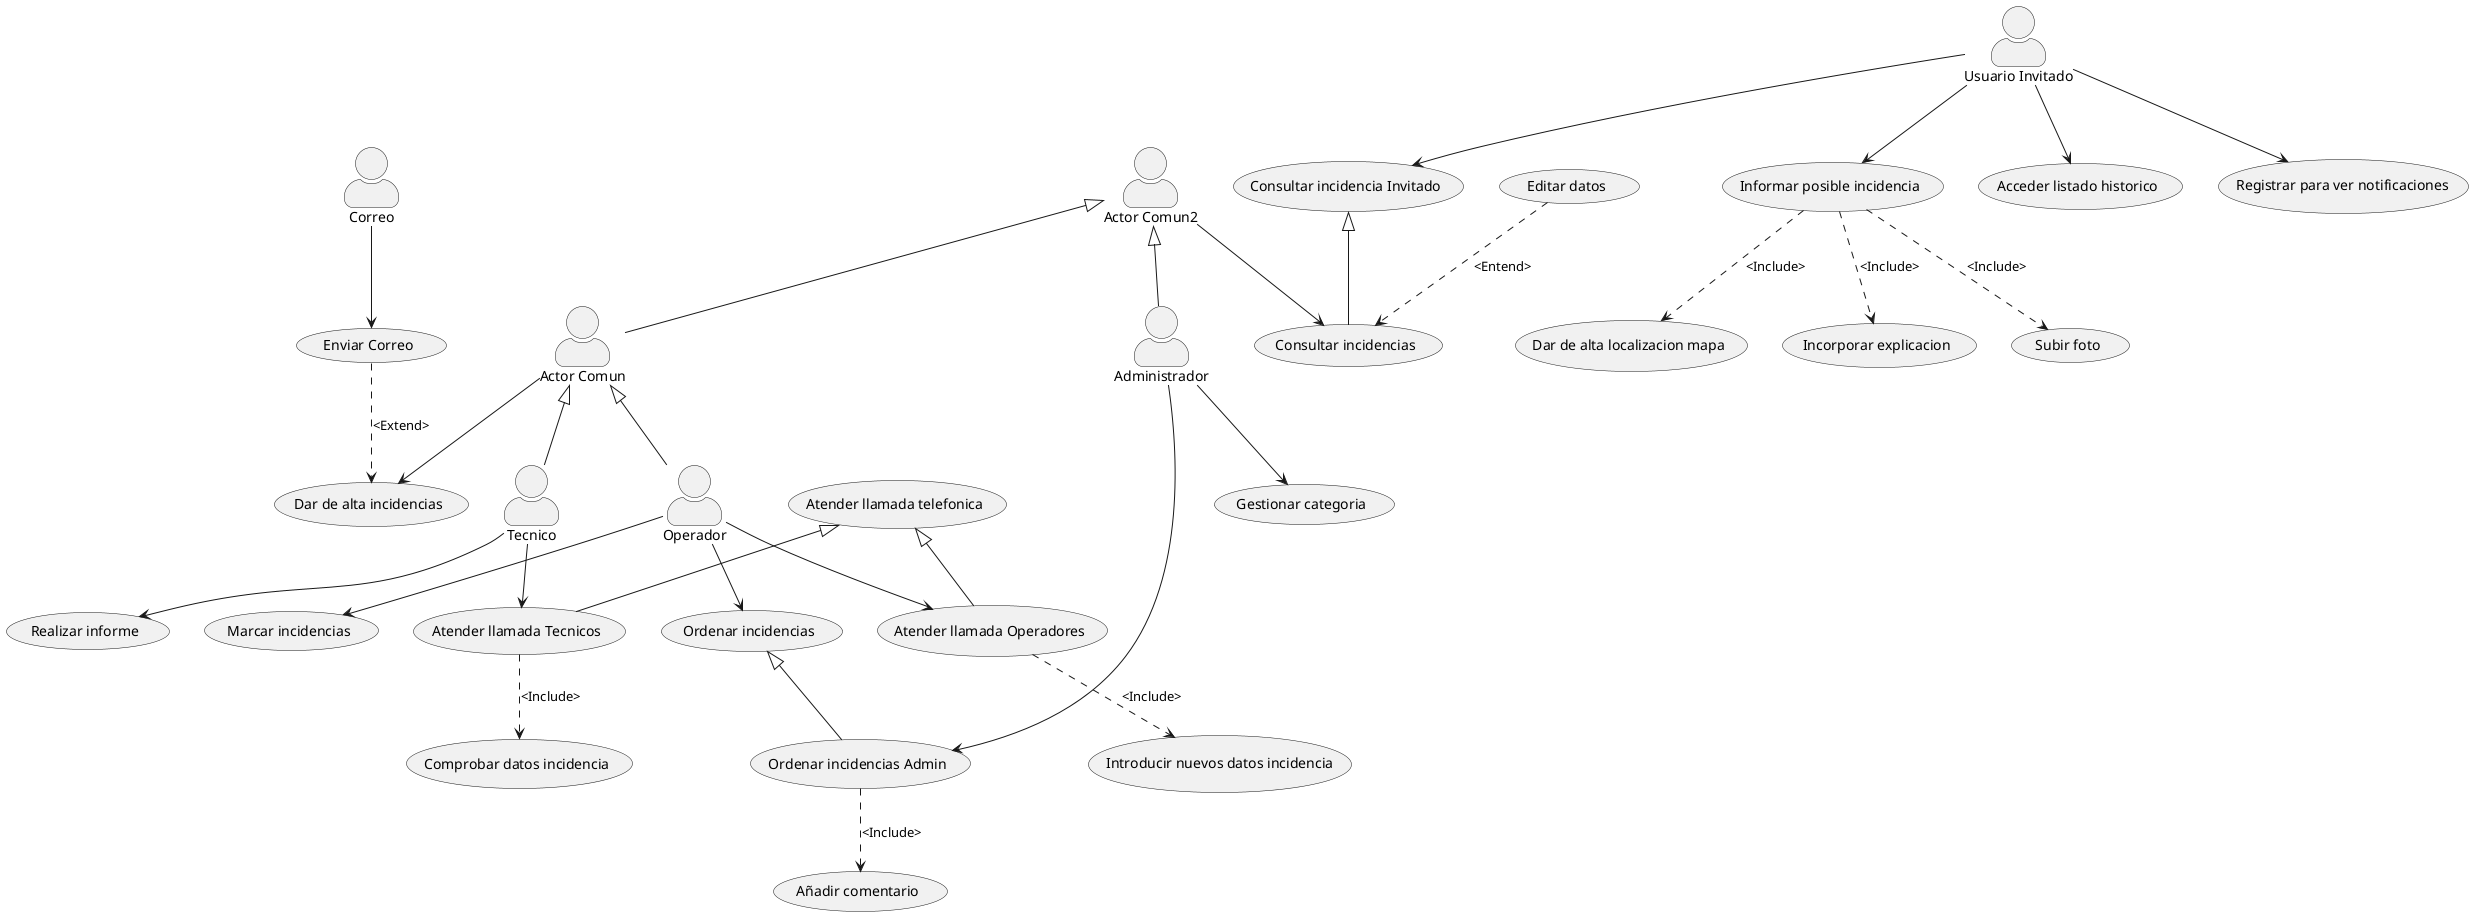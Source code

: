 @startuml

skinparam actorStyle awesome

:Operador: as Op
:Tecnico: as Tec
:Administrador: as Admin
:Actor Comun: as Ac
:Actor Comun2: as Ac2
:Usuario Invitado: as UI
:Correo:

Ac --> (Dar de alta incidencias)
Ac <|-- Op
Ac <|-- Tec

(Enviar Correo) ..> (Dar de alta incidencias) : <Extend>
Correo --> (Enviar Correo)

Tec --> (Realizar informe)
Op --> (Marcar incidencias)
Op --> (Ordenar incidencias) 

Tec --> (Atender llamada Tecnicos)
Op --> (Atender llamada Operadores)

(Atender llamada telefonica) <|-- (Atender llamada Tecnicos) 
(Atender llamada telefonica) <|-- (Atender llamada Operadores)

(Atender llamada Tecnicos) ..> (Comprobar datos incidencia) : <Include>
(Atender llamada Operadores) ..> (Introducir nuevos datos incidencia) : <Include>

UI --> (Informar posible incidencia)
(Informar posible incidencia) ..> (Dar de alta localizacion mapa) : <Include>
(Informar posible incidencia) ..> (Incorporar explicacion) : <Include>
(Informar posible incidencia) ..> (Subir foto) : <Include>
UI --> (Acceder listado historico)
UI --> (Registrar para ver notificaciones)
UI --> (Consultar incidencia Invitado)
Ac2 --> (Consultar incidencias)
(Consultar incidencia Invitado) <|-- (Consultar incidencias)
(Editar datos) ..> (Consultar incidencias) : <Entend>
Ac2 <|-- Ac
Ac2 <|-- Admin

Admin --> (Gestionar categoria)
Admin --> (Ordenar incidencias Admin)

(Ordenar incidencias) <|-- (Ordenar incidencias Admin) 
(Ordenar incidencias Admin) ..> (Añadir comentario) : <Include>
